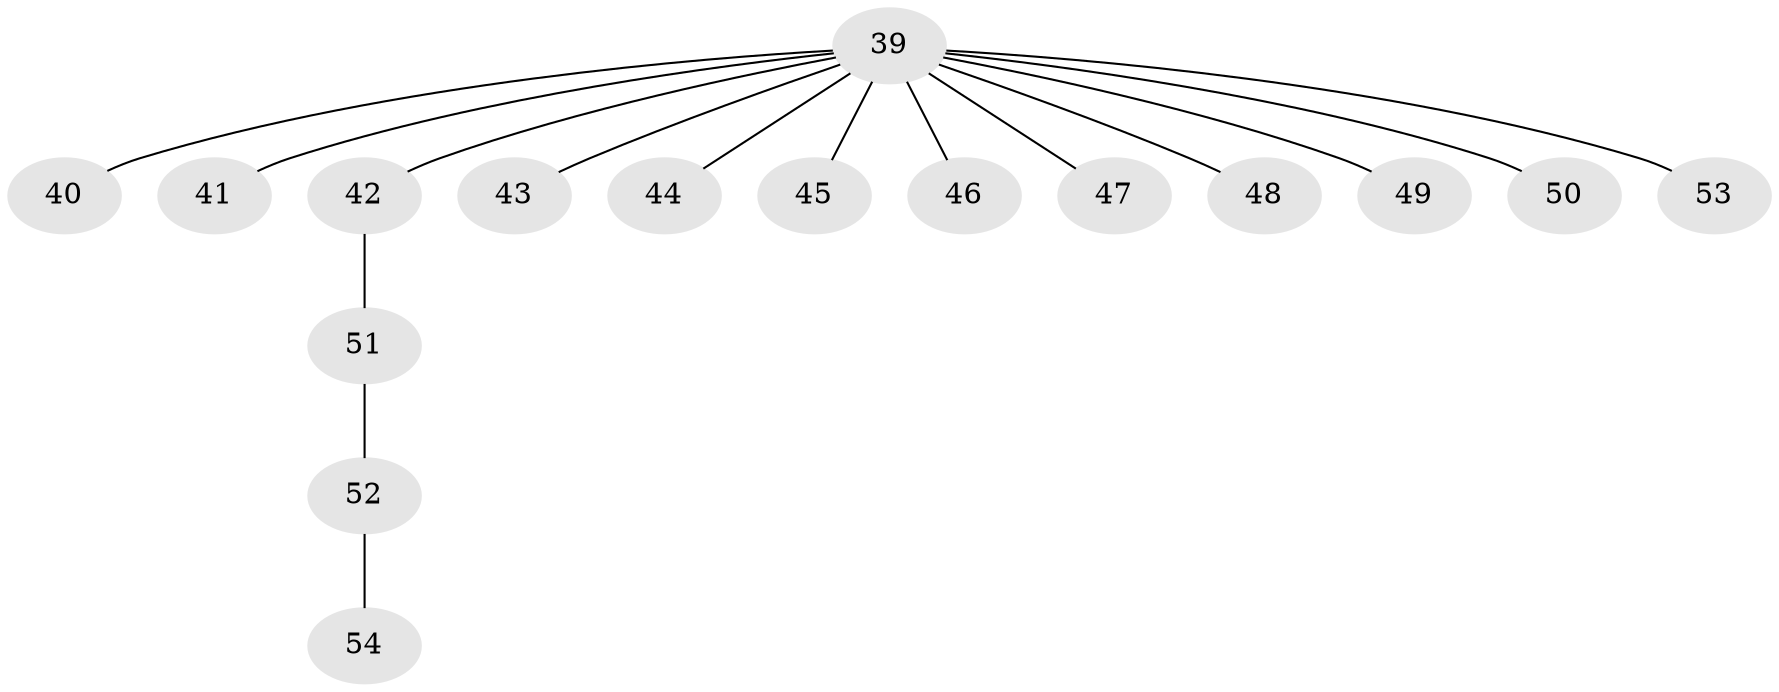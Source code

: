 // original degree distribution, {6: 0.018518518518518517, 4: 0.05555555555555555, 2: 0.25925925925925924, 3: 0.14814814814814814, 5: 0.037037037037037035, 1: 0.48148148148148145}
// Generated by graph-tools (version 1.1) at 2025/57/03/04/25 21:57:09]
// undirected, 16 vertices, 15 edges
graph export_dot {
graph [start="1"]
  node [color=gray90,style=filled];
  39 [super="+37"];
  40;
  41;
  42;
  43 [super="+38"];
  44;
  45;
  46;
  47;
  48;
  49;
  50;
  51;
  52;
  53;
  54;
  39 -- 45;
  39 -- 40;
  39 -- 41;
  39 -- 42;
  39 -- 44;
  39 -- 46;
  39 -- 47;
  39 -- 48;
  39 -- 49;
  39 -- 50;
  39 -- 53;
  39 -- 43;
  42 -- 51;
  51 -- 52;
  52 -- 54;
}
